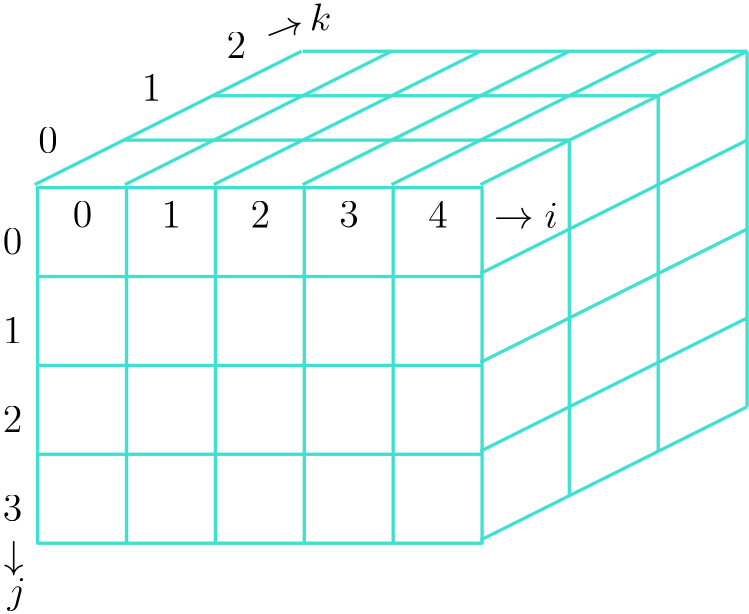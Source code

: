 <?xml version="1.0"?>
<!DOCTYPE ipe SYSTEM "ipe.dtd">
<ipe version="70107" creator="Ipe 7.1.10">
<info created="D:20191027103405" modified="D:20191027123536"/>
<ipestyle name="basic">
<symbol name="arrow/arc(spx)">
<path stroke="sym-stroke" fill="sym-stroke" pen="sym-pen">
0 0 m
-1 0.333 l
-1 -0.333 l
h
</path>
</symbol>
<symbol name="arrow/farc(spx)">
<path stroke="sym-stroke" fill="white" pen="sym-pen">
0 0 m
-1 0.333 l
-1 -0.333 l
h
</path>
</symbol>
<symbol name="arrow/ptarc(spx)">
<path stroke="sym-stroke" fill="sym-stroke" pen="sym-pen">
0 0 m
-1 0.333 l
-0.8 0 l
-1 -0.333 l
h
</path>
</symbol>
<symbol name="arrow/fptarc(spx)">
<path stroke="sym-stroke" fill="white" pen="sym-pen">
0 0 m
-1 0.333 l
-0.8 0 l
-1 -0.333 l
h
</path>
</symbol>
<symbol name="mark/circle(sx)" transformations="translations">
<path fill="sym-stroke">
0.6 0 0 0.6 0 0 e
0.4 0 0 0.4 0 0 e
</path>
</symbol>
<symbol name="mark/disk(sx)" transformations="translations">
<path fill="sym-stroke">
0.6 0 0 0.6 0 0 e
</path>
</symbol>
<symbol name="mark/fdisk(sfx)" transformations="translations">
<group>
<path fill="sym-fill">
0.5 0 0 0.5 0 0 e
</path>
<path fill="sym-stroke" fillrule="eofill">
0.6 0 0 0.6 0 0 e
0.4 0 0 0.4 0 0 e
</path>
</group>
</symbol>
<symbol name="mark/box(sx)" transformations="translations">
<path fill="sym-stroke" fillrule="eofill">
-0.6 -0.6 m
0.6 -0.6 l
0.6 0.6 l
-0.6 0.6 l
h
-0.4 -0.4 m
0.4 -0.4 l
0.4 0.4 l
-0.4 0.4 l
h
</path>
</symbol>
<symbol name="mark/square(sx)" transformations="translations">
<path fill="sym-stroke">
-0.6 -0.6 m
0.6 -0.6 l
0.6 0.6 l
-0.6 0.6 l
h
</path>
</symbol>
<symbol name="mark/fsquare(sfx)" transformations="translations">
<group>
<path fill="sym-fill">
-0.5 -0.5 m
0.5 -0.5 l
0.5 0.5 l
-0.5 0.5 l
h
</path>
<path fill="sym-stroke" fillrule="eofill">
-0.6 -0.6 m
0.6 -0.6 l
0.6 0.6 l
-0.6 0.6 l
h
-0.4 -0.4 m
0.4 -0.4 l
0.4 0.4 l
-0.4 0.4 l
h
</path>
</group>
</symbol>
<symbol name="mark/cross(sx)" transformations="translations">
<group>
<path fill="sym-stroke">
-0.43 -0.57 m
0.57 0.43 l
0.43 0.57 l
-0.57 -0.43 l
h
</path>
<path fill="sym-stroke">
-0.43 0.57 m
0.57 -0.43 l
0.43 -0.57 l
-0.57 0.43 l
h
</path>
</group>
</symbol>
<symbol name="arrow/fnormal(spx)">
<path stroke="sym-stroke" fill="white" pen="sym-pen">
0 0 m
-1 0.333 l
-1 -0.333 l
h
</path>
</symbol>
<symbol name="arrow/pointed(spx)">
<path stroke="sym-stroke" fill="sym-stroke" pen="sym-pen">
0 0 m
-1 0.333 l
-0.8 0 l
-1 -0.333 l
h
</path>
</symbol>
<symbol name="arrow/fpointed(spx)">
<path stroke="sym-stroke" fill="white" pen="sym-pen">
0 0 m
-1 0.333 l
-0.8 0 l
-1 -0.333 l
h
</path>
</symbol>
<symbol name="arrow/linear(spx)">
<path stroke="sym-stroke" pen="sym-pen">
-1 0.333 m
0 0 l
-1 -0.333 l
</path>
</symbol>
<symbol name="arrow/fdouble(spx)">
<path stroke="sym-stroke" fill="white" pen="sym-pen">
0 0 m
-1 0.333 l
-1 -0.333 l
h
-1 0 m
-2 0.333 l
-2 -0.333 l
h
</path>
</symbol>
<symbol name="arrow/double(spx)">
<path stroke="sym-stroke" fill="sym-stroke" pen="sym-pen">
0 0 m
-1 0.333 l
-1 -0.333 l
h
-1 0 m
-2 0.333 l
-2 -0.333 l
h
</path>
</symbol>
<pen name="heavier" value="0.8"/>
<pen name="fat" value="1.2"/>
<pen name="ultrafat" value="2"/>
<symbolsize name="large" value="5"/>
<symbolsize name="small" value="2"/>
<symbolsize name="tiny" value="1.1"/>
<arrowsize name="large" value="10"/>
<arrowsize name="small" value="5"/>
<arrowsize name="tiny" value="3"/>
<color name="red" value="1 0 0"/>
<color name="green" value="0 1 0"/>
<color name="blue" value="0 0 1"/>
<color name="yellow" value="1 1 0"/>
<color name="orange" value="1 0.647 0"/>
<color name="gold" value="1 0.843 0"/>
<color name="purple" value="0.627 0.125 0.941"/>
<color name="gray" value="0.745"/>
<color name="brown" value="0.647 0.165 0.165"/>
<color name="navy" value="0 0 0.502"/>
<color name="pink" value="1 0.753 0.796"/>
<color name="seagreen" value="0.18 0.545 0.341"/>
<color name="turquoise" value="0.251 0.878 0.816"/>
<color name="violet" value="0.933 0.51 0.933"/>
<color name="darkblue" value="0 0 0.545"/>
<color name="darkcyan" value="0 0.545 0.545"/>
<color name="darkgray" value="0.663"/>
<color name="darkgreen" value="0 0.392 0"/>
<color name="darkmagenta" value="0.545 0 0.545"/>
<color name="darkorange" value="1 0.549 0"/>
<color name="darkred" value="0.545 0 0"/>
<color name="lightblue" value="0.678 0.847 0.902"/>
<color name="lightcyan" value="0.878 1 1"/>
<color name="lightgray" value="0.827"/>
<color name="lightgreen" value="0.565 0.933 0.565"/>
<color name="lightyellow" value="1 1 0.878"/>
<dashstyle name="dashed" value="[4] 0"/>
<dashstyle name="dotted" value="[1 3] 0"/>
<dashstyle name="dash dotted" value="[4 2 1 2] 0"/>
<dashstyle name="dash dot dotted" value="[4 2 1 2 1 2] 0"/>
<textsize name="large" value="\large"/>
<textsize name="Large" value="\Large"/>
<textsize name="LARGE" value="\LARGE"/>
<textsize name="huge" value="\huge"/>
<textsize name="Huge" value="\Huge"/>
<textsize name="small" value="\small"/>
<textsize name="footnote" value="\footnotesize"/>
<textsize name="tiny" value="\tiny"/>
<textstyle name="center" begin="\begin{center}" end="\end{center}"/>
<textstyle name="itemize" begin="\begin{itemize}" end="\end{itemize}"/>
<textstyle name="item" begin="\begin{itemize}\item{}" end="\end{itemize}"/>
<gridsize name="4 pts" value="4"/>
<gridsize name="8 pts (~3 mm)" value="8"/>
<gridsize name="16 pts (~6 mm)" value="16"/>
<gridsize name="32 pts (~12 mm)" value="32"/>
<gridsize name="10 pts (~3.5 mm)" value="10"/>
<gridsize name="20 pts (~7 mm)" value="20"/>
<gridsize name="14 pts (~5 mm)" value="14"/>
<gridsize name="28 pts (~10 mm)" value="28"/>
<gridsize name="56 pts (~20 mm)" value="56"/>
<anglesize name="90 deg" value="90"/>
<anglesize name="60 deg" value="60"/>
<anglesize name="45 deg" value="45"/>
<anglesize name="30 deg" value="30"/>
<anglesize name="22.5 deg" value="22.5"/>
<opacity name="10%" value="0.1"/>
<opacity name="30%" value="0.3"/>
<opacity name="50%" value="0.5"/>
<opacity name="75%" value="0.75"/>
<tiling name="falling" angle="-60" step="4" width="1"/>
<tiling name="rising" angle="30" step="4" width="1"/>
</ipestyle>
<page>
<layer name="alpha"/>
<layer name="ArrayBox"/>
<layer name="indices"/>
<layer name="label"/>
<view layers="ArrayBox indices label" active="label"/>
<path layer="alpha" stroke="black">
64 768 m
64 704 l
448 704 l
448 768 l
h
</path>
<text layer="indices" matrix="1 0 0 1 -34.782 -31.4757" transformations="translations" pos="80 752" stroke="black" type="label" width="7.024" height="9.245" depth="0" valign="baseline" size="Large">0</text>
<text matrix="1 0 0 1 -2.78198 -31.4757" transformations="translations" pos="80 752" stroke="black" type="label" width="7.024" height="9.245" depth="0" valign="baseline" size="Large">1</text>
<text matrix="1 0 0 1 29.218 -31.4757" transformations="translations" pos="80 752" stroke="black" type="label" width="7.024" height="9.245" depth="0" valign="baseline" size="Large">2</text>
<text matrix="1 0 0 1 61.218 -31.4757" transformations="translations" pos="80 752" stroke="black" type="label" width="7.024" height="9.245" depth="0" valign="baseline" size="Large">3</text>
<text matrix="1 0 0 1 93.2185 -31.4757" transformations="translations" pos="80 752" stroke="black" type="label" width="7.024" height="9.245" depth="0" valign="baseline" size="Large">4</text>
<text layer="label" matrix="1 0 0 1 -43.2408 -31.6541" transformations="translations" pos="240 752" stroke="black" type="label" width="23.123" height="9.405" depth="0" valign="baseline" size="Large">$\rightarrow i $</text>
<path layer="ArrayBox" matrix="1 0 0 1 -31.4065 -65.0888" stroke="turquoise" pen="fat">
64 800 m
64 672 l
224 672 l
224 800 l
h
</path>
<path matrix="1 0 0 1 -31.4065 -65.0888" stroke="turquoise" pen="fat">
96 800 m
96 672 l
</path>
<path matrix="1 0 0 1 -31.4065 -65.0888" stroke="turquoise" pen="fat">
128 800 m
128 672 l
</path>
<path matrix="1 0 0 1 -31.4065 -65.0888" stroke="turquoise" pen="fat">
160 800 m
160 672 l
</path>
<path matrix="1 0 0 1 -31.4065 -65.0888" stroke="turquoise" pen="fat">
192 800 m
192 672 l
</path>
<path matrix="1 0 0 1 -31.4065 -65.0888" stroke="turquoise" pen="fat">
64 768 m
224 768 l
</path>
<path matrix="1 0 0 1 -31.4065 -65.0888" stroke="turquoise" pen="fat">
64 736 m
224 736 l
</path>
<path matrix="1 0 0 1 -31.4065 -65.0888" stroke="turquoise" pen="fat">
64 704 m
224 704 l
</path>
<text layer="indices" matrix="1 0 0 1 -59.9545 -41.1725" transformations="translations" pos="80 752" stroke="black" type="label" width="7.024" height="9.245" depth="0" valign="baseline" size="Large">0</text>
<text matrix="1 0 0 1 -59.9545 -73.1725" transformations="translations" pos="80 752" stroke="black" type="label" width="7.024" height="9.245" depth="0" valign="baseline" size="Large">1</text>
<text matrix="1 0 0 1 -59.9545 -105.173" transformations="translations" pos="80 752" stroke="black" type="label" width="7.024" height="9.245" depth="0" valign="baseline" size="Large">2</text>
<text matrix="1 0 0 1 -59.9545 -137.173" transformations="translations" pos="80 752" stroke="black" type="label" width="7.024" height="9.245" depth="0" valign="baseline" size="Large">3</text>
<text layer="label" matrix="1 0 0 1 -219.6 -153.954" transformations="translations" pos="240 752" stroke="black" type="label" width="7.173" height="9.962" depth="2.79" valign="baseline" size="Large">$\downarrow  $</text>
<path layer="ArrayBox" stroke="turquoise" pen="fat">
224 624 m
224 752 l
</path>
<path stroke="turquoise" pen="fat">
256 768 m
256 640 l
256 640 l
</path>
<path stroke="turquoise" pen="fat">
64 752 m
224 752 l
</path>
<path stroke="turquoise" pen="fat">
96 768 m
256 768 l
</path>
<path stroke="turquoise" pen="fat">
128 784 m
288 784 l
288 784 l
</path>
<path stroke="turquoise" pen="fat">
288 784 m
288 656 l
</path>
<path stroke="turquoise" pen="fat">
192 608 m
288 656 l
</path>
<path stroke="turquoise" pen="fat">
192 736 m
288 784 l
</path>
<path matrix="1 0 0 1 -0.455166 0" stroke="turquoise" pen="fat">
32 736 m
128 784 l
</path>
<path stroke="turquoise" pen="fat">
64 736 m
160 784 l
</path>
<path stroke="turquoise" pen="fat">
96 736 m
192 784 l
</path>
<path stroke="turquoise" pen="fat">
128 736 m
224 784 l
</path>
<path stroke="turquoise" pen="fat">
160 736 m
256 784 l
</path>
<path stroke="turquoise" pen="fat">
192 704 m
288 752 l
</path>
<path stroke="turquoise" pen="fat">
192 672 m
288 720 l
</path>
<path stroke="turquoise" pen="fat">
192 640 m
288 688 l
</path>
<text layer="indices" matrix="1 0 0 1 -47.2099 -4.75912" transformations="translations" pos="80 752" stroke="black" type="label" width="7.024" height="9.245" depth="0" valign="baseline" size="Large">0</text>
<text matrix="1 0 0 1 -9.88625 14.2189" transformations="translations" pos="80 752" stroke="black" type="label" width="7.024" height="9.245" depth="0" valign="baseline" size="Large">1</text>
<text matrix="1 0 0 1 20.61 29.5562" transformations="translations" pos="80 752" stroke="black" type="label" width="7.024" height="9.245" depth="0" valign="baseline" size="Large">2</text>
<text layer="label" matrix="-0.360096 0.932915 -0.932915 -0.360096 914.005 836.729" transformations="rigid" pos="240 752" stroke="black" type="label" width="7.173" height="9.962" depth="2.79" valign="baseline" size="Large">$\downarrow  $</text>
<text matrix="1 0 0 1 -109.45 39.4917" transformations="translations" pos="240 752" stroke="black" type="label" width="7.787" height="9.963" depth="0" valign="baseline" size="Large">$ k $</text>
<text matrix="1 0 0 1 -218.234 -166.698" transformations="translations" pos="240 752" stroke="black" type="label" width="6.619" height="9.405" depth="2.79" valign="baseline" size="Large">$ j $</text>
</page>
</ipe>
